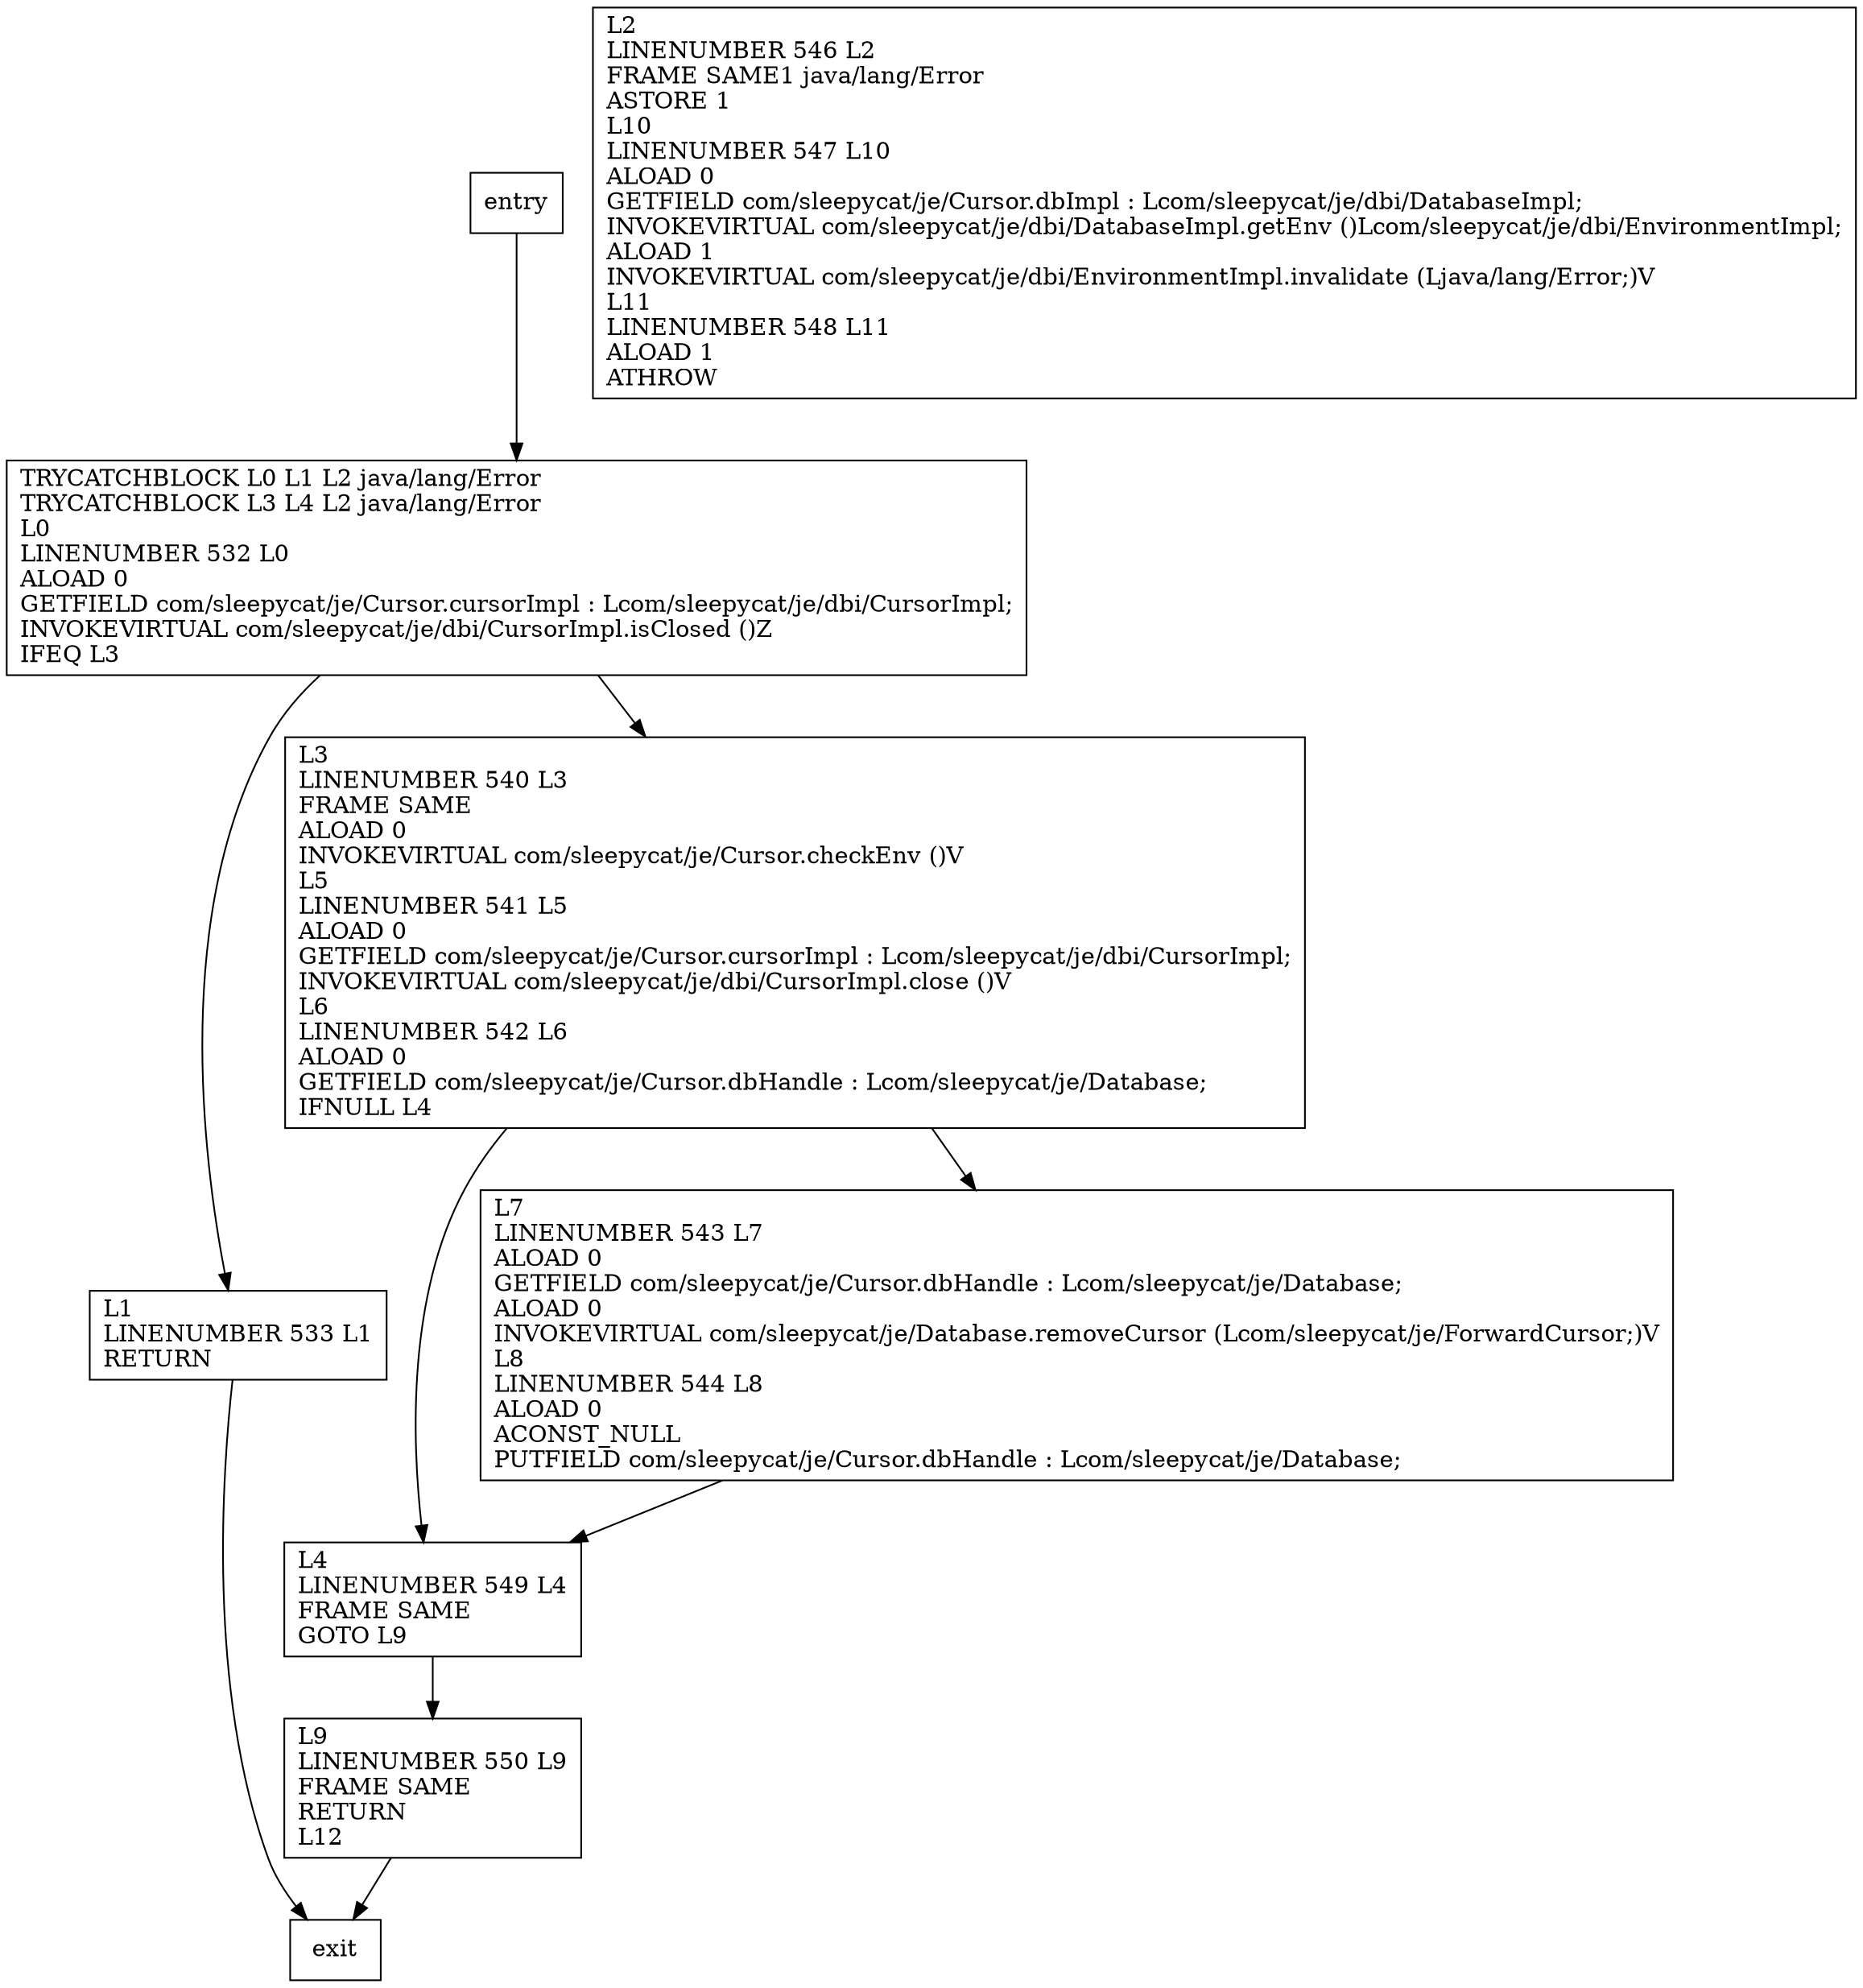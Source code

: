 digraph close {
node [shape=record];
1831521506 [label="L9\lLINENUMBER 550 L9\lFRAME SAME\lRETURN\lL12\l"];
279517587 [label="TRYCATCHBLOCK L0 L1 L2 java/lang/Error\lTRYCATCHBLOCK L3 L4 L2 java/lang/Error\lL0\lLINENUMBER 532 L0\lALOAD 0\lGETFIELD com/sleepycat/je/Cursor.cursorImpl : Lcom/sleepycat/je/dbi/CursorImpl;\lINVOKEVIRTUAL com/sleepycat/je/dbi/CursorImpl.isClosed ()Z\lIFEQ L3\l"];
796904941 [label="L4\lLINENUMBER 549 L4\lFRAME SAME\lGOTO L9\l"];
194128902 [label="L1\lLINENUMBER 533 L1\lRETURN\l"];
2000825360 [label="L7\lLINENUMBER 543 L7\lALOAD 0\lGETFIELD com/sleepycat/je/Cursor.dbHandle : Lcom/sleepycat/je/Database;\lALOAD 0\lINVOKEVIRTUAL com/sleepycat/je/Database.removeCursor (Lcom/sleepycat/je/ForwardCursor;)V\lL8\lLINENUMBER 544 L8\lALOAD 0\lACONST_NULL\lPUTFIELD com/sleepycat/je/Cursor.dbHandle : Lcom/sleepycat/je/Database;\l"];
1201120262 [label="L3\lLINENUMBER 540 L3\lFRAME SAME\lALOAD 0\lINVOKEVIRTUAL com/sleepycat/je/Cursor.checkEnv ()V\lL5\lLINENUMBER 541 L5\lALOAD 0\lGETFIELD com/sleepycat/je/Cursor.cursorImpl : Lcom/sleepycat/je/dbi/CursorImpl;\lINVOKEVIRTUAL com/sleepycat/je/dbi/CursorImpl.close ()V\lL6\lLINENUMBER 542 L6\lALOAD 0\lGETFIELD com/sleepycat/je/Cursor.dbHandle : Lcom/sleepycat/je/Database;\lIFNULL L4\l"];
401076949 [label="L2\lLINENUMBER 546 L2\lFRAME SAME1 java/lang/Error\lASTORE 1\lL10\lLINENUMBER 547 L10\lALOAD 0\lGETFIELD com/sleepycat/je/Cursor.dbImpl : Lcom/sleepycat/je/dbi/DatabaseImpl;\lINVOKEVIRTUAL com/sleepycat/je/dbi/DatabaseImpl.getEnv ()Lcom/sleepycat/je/dbi/EnvironmentImpl;\lALOAD 1\lINVOKEVIRTUAL com/sleepycat/je/dbi/EnvironmentImpl.invalidate (Ljava/lang/Error;)V\lL11\lLINENUMBER 548 L11\lALOAD 1\lATHROW\l"];
entry;
exit;
1831521506 -> exit;
entry -> 279517587;
279517587 -> 194128902;
279517587 -> 1201120262;
796904941 -> 1831521506;
194128902 -> exit;
2000825360 -> 796904941;
1201120262 -> 796904941;
1201120262 -> 2000825360;
}
